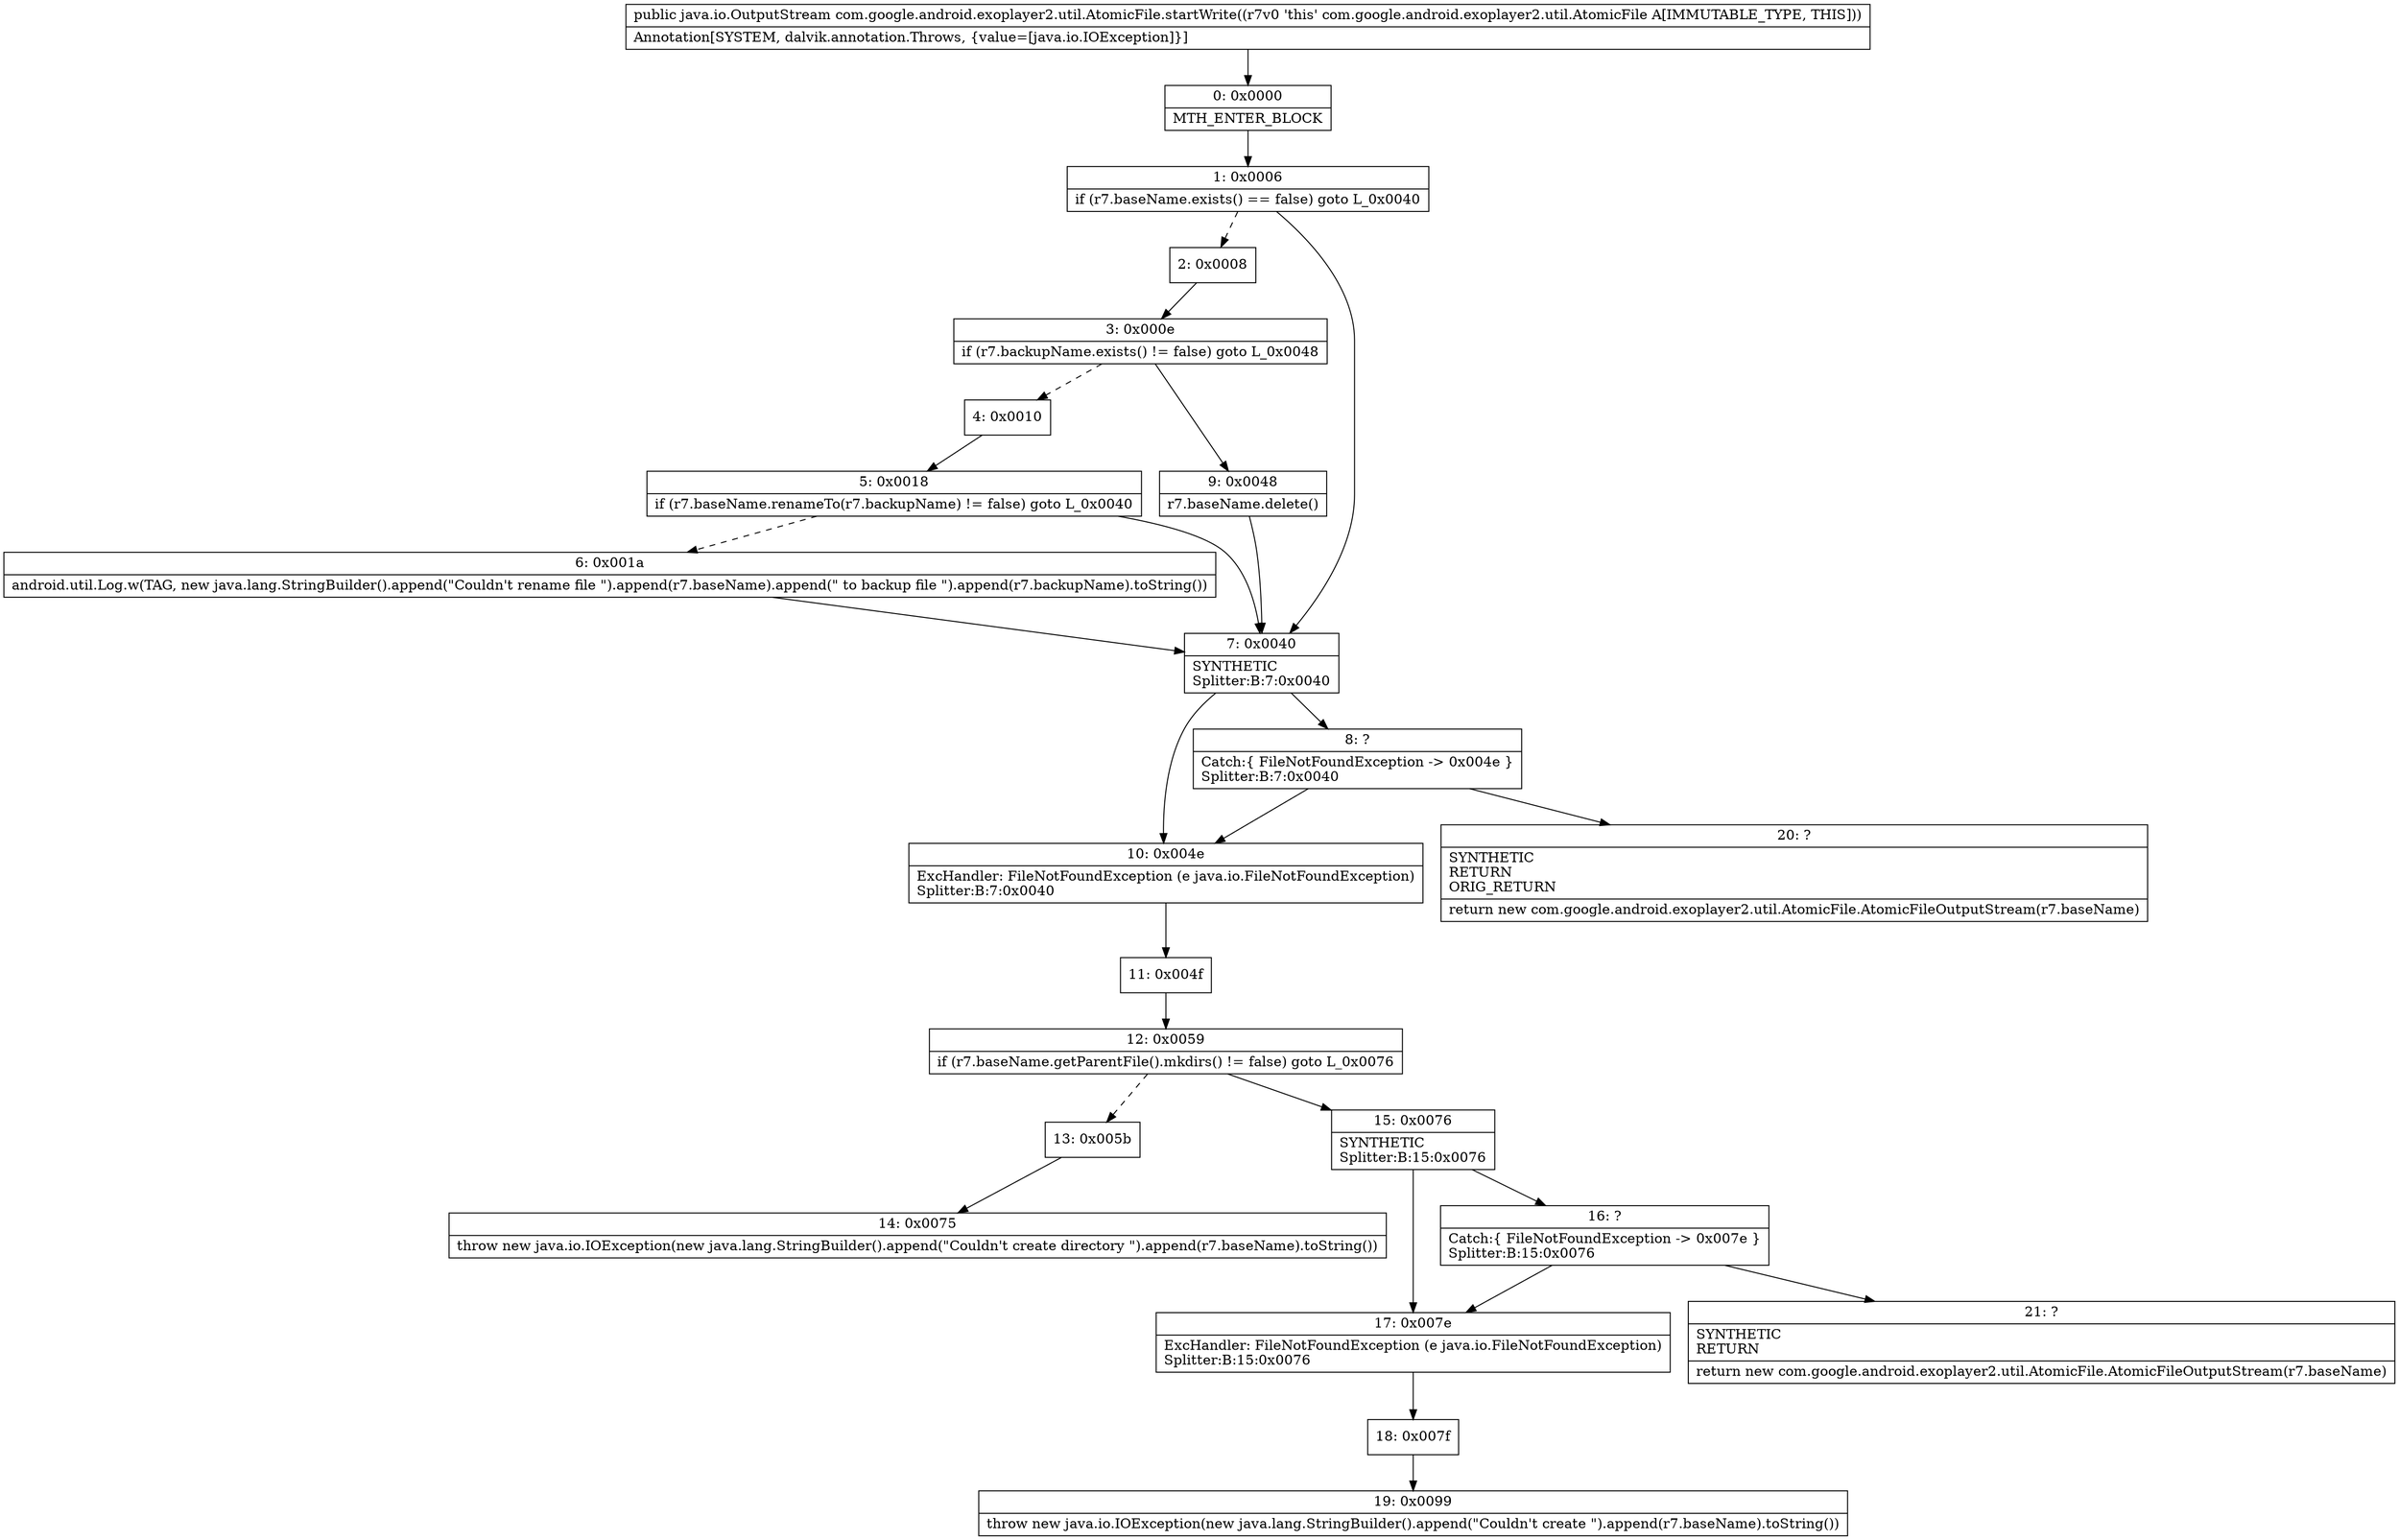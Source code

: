 digraph "CFG forcom.google.android.exoplayer2.util.AtomicFile.startWrite()Ljava\/io\/OutputStream;" {
Node_0 [shape=record,label="{0\:\ 0x0000|MTH_ENTER_BLOCK\l}"];
Node_1 [shape=record,label="{1\:\ 0x0006|if (r7.baseName.exists() == false) goto L_0x0040\l}"];
Node_2 [shape=record,label="{2\:\ 0x0008}"];
Node_3 [shape=record,label="{3\:\ 0x000e|if (r7.backupName.exists() != false) goto L_0x0048\l}"];
Node_4 [shape=record,label="{4\:\ 0x0010}"];
Node_5 [shape=record,label="{5\:\ 0x0018|if (r7.baseName.renameTo(r7.backupName) != false) goto L_0x0040\l}"];
Node_6 [shape=record,label="{6\:\ 0x001a|android.util.Log.w(TAG, new java.lang.StringBuilder().append(\"Couldn't rename file \").append(r7.baseName).append(\" to backup file \").append(r7.backupName).toString())\l}"];
Node_7 [shape=record,label="{7\:\ 0x0040|SYNTHETIC\lSplitter:B:7:0x0040\l}"];
Node_8 [shape=record,label="{8\:\ ?|Catch:\{ FileNotFoundException \-\> 0x004e \}\lSplitter:B:7:0x0040\l}"];
Node_9 [shape=record,label="{9\:\ 0x0048|r7.baseName.delete()\l}"];
Node_10 [shape=record,label="{10\:\ 0x004e|ExcHandler: FileNotFoundException (e java.io.FileNotFoundException)\lSplitter:B:7:0x0040\l}"];
Node_11 [shape=record,label="{11\:\ 0x004f}"];
Node_12 [shape=record,label="{12\:\ 0x0059|if (r7.baseName.getParentFile().mkdirs() != false) goto L_0x0076\l}"];
Node_13 [shape=record,label="{13\:\ 0x005b}"];
Node_14 [shape=record,label="{14\:\ 0x0075|throw new java.io.IOException(new java.lang.StringBuilder().append(\"Couldn't create directory \").append(r7.baseName).toString())\l}"];
Node_15 [shape=record,label="{15\:\ 0x0076|SYNTHETIC\lSplitter:B:15:0x0076\l}"];
Node_16 [shape=record,label="{16\:\ ?|Catch:\{ FileNotFoundException \-\> 0x007e \}\lSplitter:B:15:0x0076\l}"];
Node_17 [shape=record,label="{17\:\ 0x007e|ExcHandler: FileNotFoundException (e java.io.FileNotFoundException)\lSplitter:B:15:0x0076\l}"];
Node_18 [shape=record,label="{18\:\ 0x007f}"];
Node_19 [shape=record,label="{19\:\ 0x0099|throw new java.io.IOException(new java.lang.StringBuilder().append(\"Couldn't create \").append(r7.baseName).toString())\l}"];
Node_20 [shape=record,label="{20\:\ ?|SYNTHETIC\lRETURN\lORIG_RETURN\l|return new com.google.android.exoplayer2.util.AtomicFile.AtomicFileOutputStream(r7.baseName)\l}"];
Node_21 [shape=record,label="{21\:\ ?|SYNTHETIC\lRETURN\l|return new com.google.android.exoplayer2.util.AtomicFile.AtomicFileOutputStream(r7.baseName)\l}"];
MethodNode[shape=record,label="{public java.io.OutputStream com.google.android.exoplayer2.util.AtomicFile.startWrite((r7v0 'this' com.google.android.exoplayer2.util.AtomicFile A[IMMUTABLE_TYPE, THIS]))  | Annotation[SYSTEM, dalvik.annotation.Throws, \{value=[java.io.IOException]\}]\l}"];
MethodNode -> Node_0;
Node_0 -> Node_1;
Node_1 -> Node_2[style=dashed];
Node_1 -> Node_7;
Node_2 -> Node_3;
Node_3 -> Node_4[style=dashed];
Node_3 -> Node_9;
Node_4 -> Node_5;
Node_5 -> Node_6[style=dashed];
Node_5 -> Node_7;
Node_6 -> Node_7;
Node_7 -> Node_8;
Node_7 -> Node_10;
Node_8 -> Node_10;
Node_8 -> Node_20;
Node_9 -> Node_7;
Node_10 -> Node_11;
Node_11 -> Node_12;
Node_12 -> Node_13[style=dashed];
Node_12 -> Node_15;
Node_13 -> Node_14;
Node_15 -> Node_16;
Node_15 -> Node_17;
Node_16 -> Node_17;
Node_16 -> Node_21;
Node_17 -> Node_18;
Node_18 -> Node_19;
}

